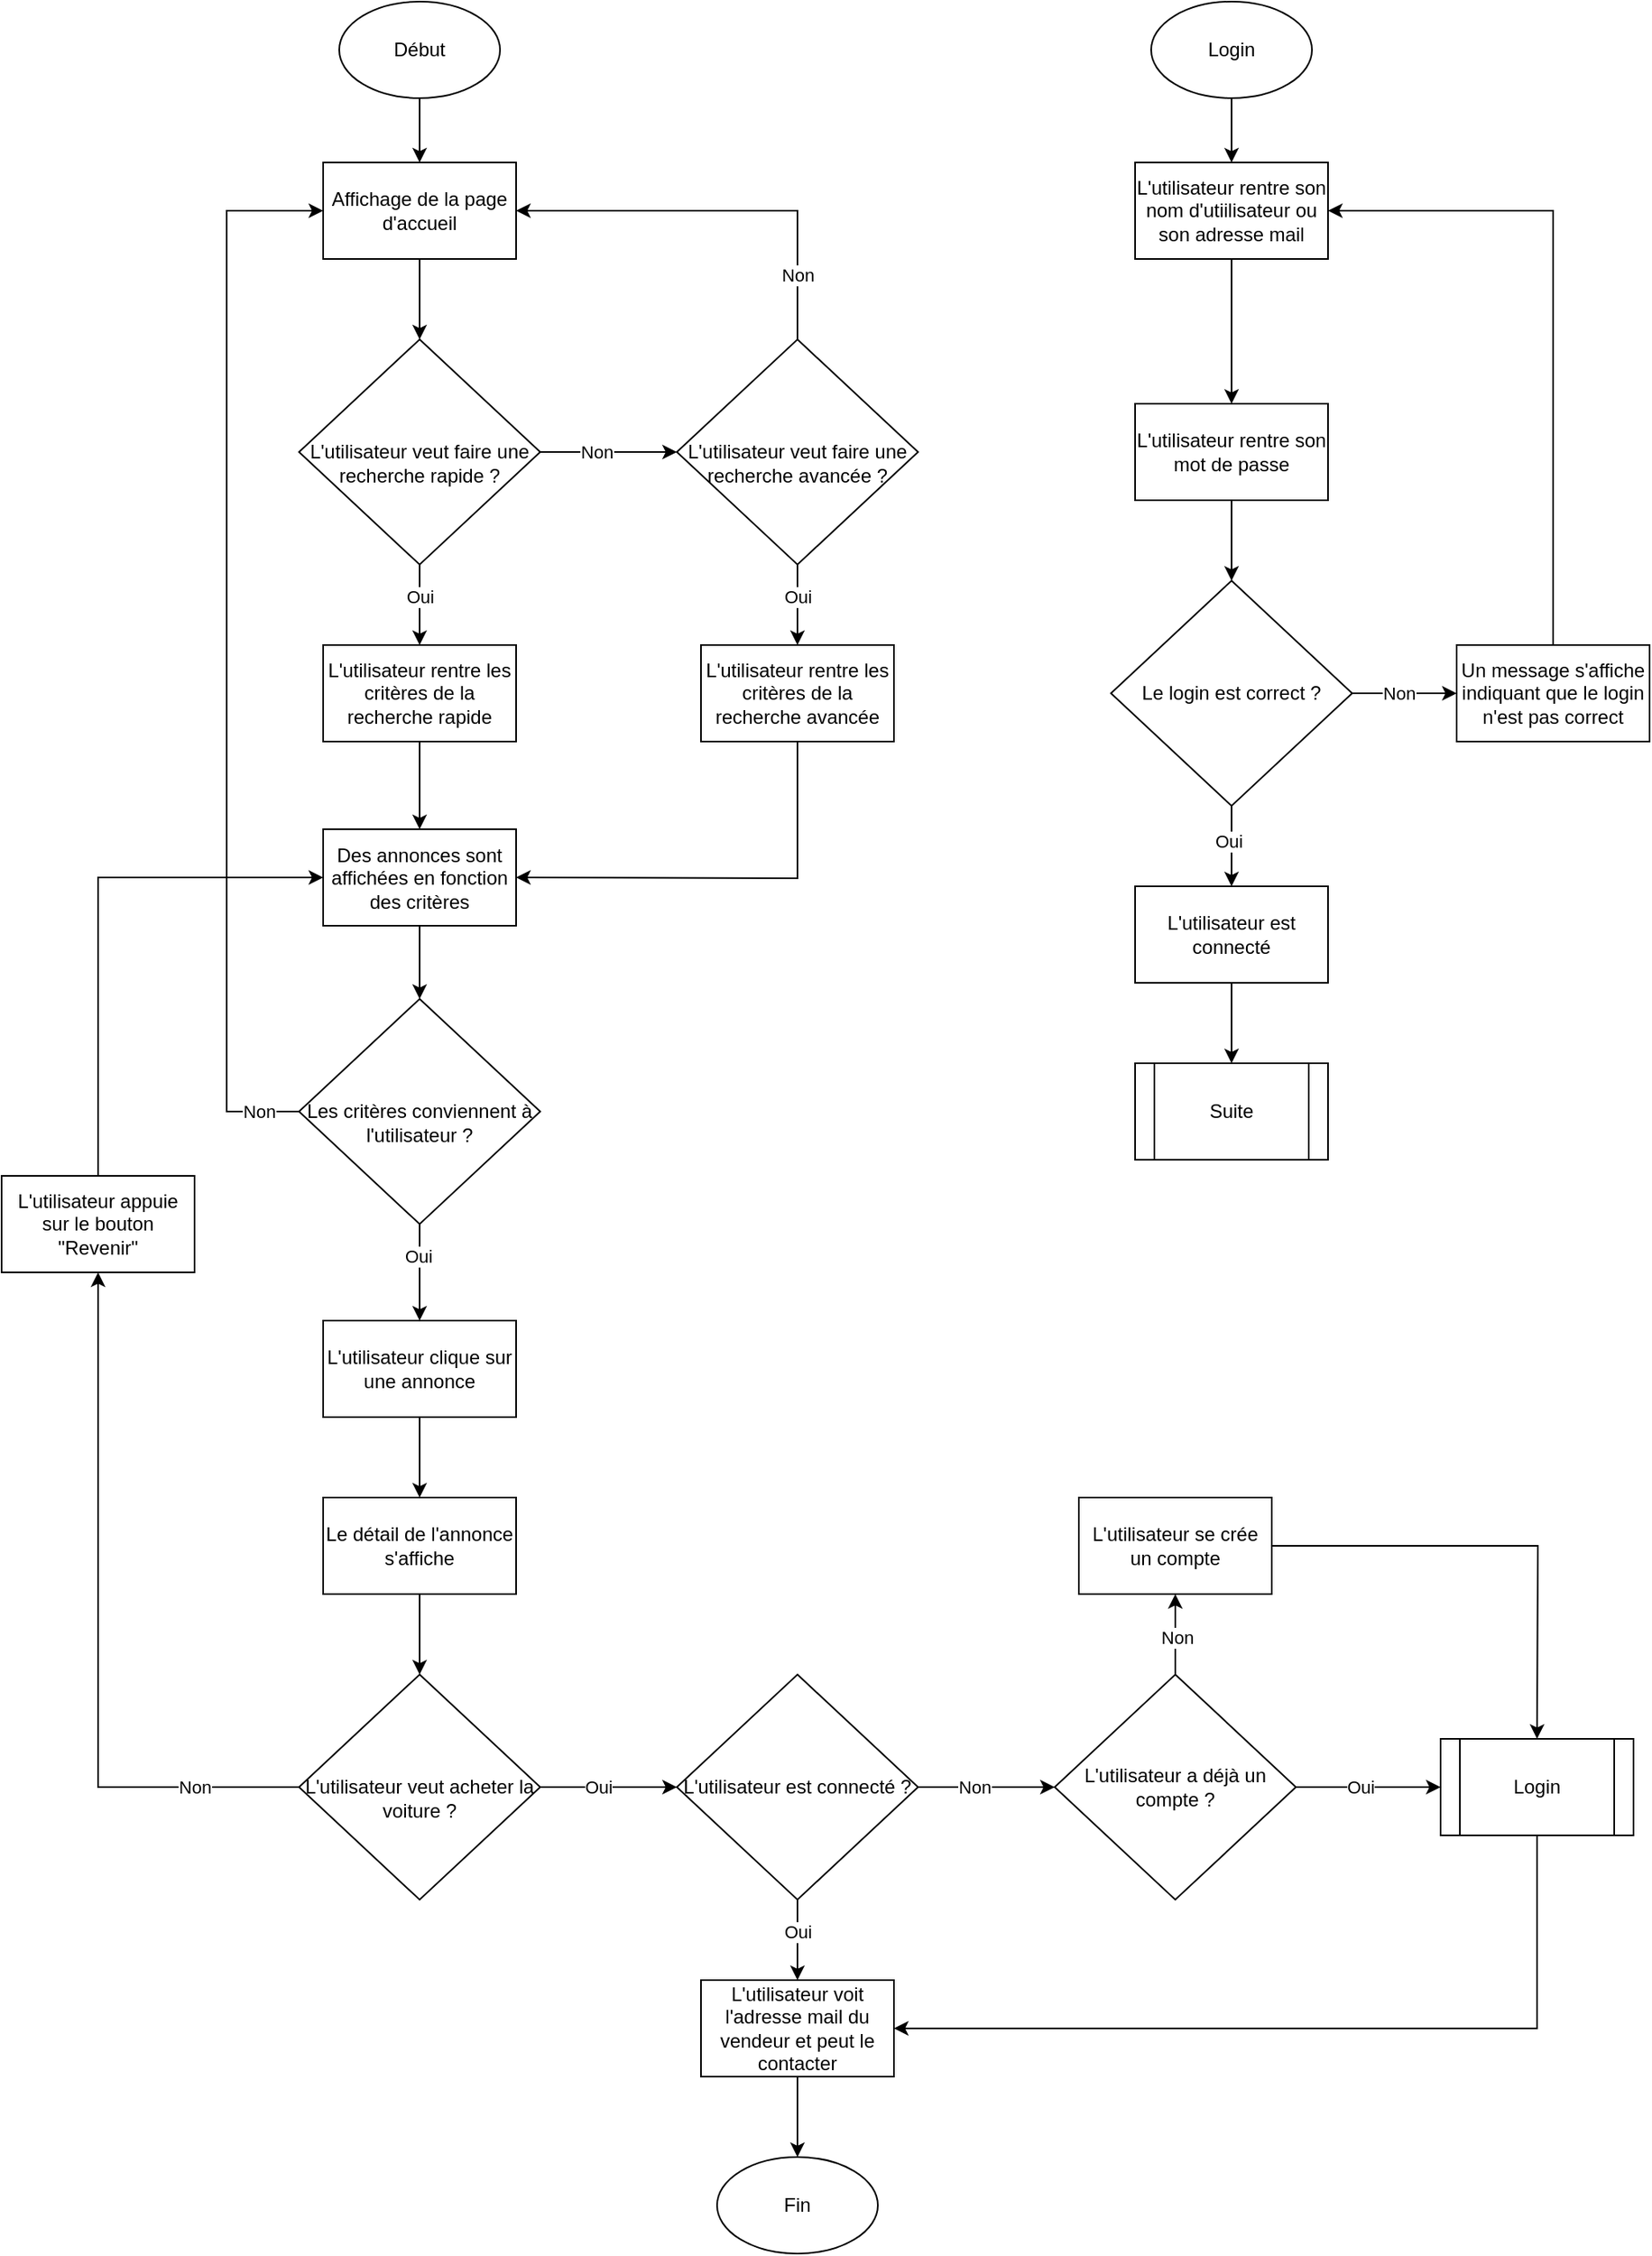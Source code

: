 <mxfile version="21.6.8" type="device">
  <diagram name="Page-1" id="42uzoSIfnXZGei19IGm3">
    <mxGraphModel dx="591" dy="827" grid="1" gridSize="10" guides="1" tooltips="1" connect="1" arrows="1" fold="1" page="1" pageScale="1" pageWidth="827" pageHeight="1169" math="0" shadow="0">
      <root>
        <mxCell id="0" />
        <mxCell id="1" parent="0" />
        <mxCell id="Zp4WH2vjktp5seBrRzLq-7" style="edgeStyle=none;rounded=0;orthogonalLoop=1;jettySize=auto;html=1;exitX=0.5;exitY=1;exitDx=0;exitDy=0;endArrow=classic;endFill=1;" parent="1" source="Zp4WH2vjktp5seBrRzLq-1" target="Zp4WH2vjktp5seBrRzLq-2" edge="1">
          <mxGeometry relative="1" as="geometry" />
        </mxCell>
        <mxCell id="Zp4WH2vjktp5seBrRzLq-1" value="Login" style="ellipse;whiteSpace=wrap;html=1;" parent="1" vertex="1">
          <mxGeometry x="1585" width="100" height="60" as="geometry" />
        </mxCell>
        <mxCell id="Zp4WH2vjktp5seBrRzLq-9" style="edgeStyle=none;rounded=0;orthogonalLoop=1;jettySize=auto;html=1;exitX=0.5;exitY=1;exitDx=0;exitDy=0;endArrow=classic;endFill=1;" parent="1" source="Zp4WH2vjktp5seBrRzLq-2" target="Zp4WH2vjktp5seBrRzLq-3" edge="1">
          <mxGeometry relative="1" as="geometry" />
        </mxCell>
        <mxCell id="Zp4WH2vjktp5seBrRzLq-10" style="edgeStyle=none;rounded=0;orthogonalLoop=1;jettySize=auto;html=1;exitX=0.5;exitY=1;exitDx=0;exitDy=0;endArrow=classic;endFill=1;" parent="1" source="Zp4WH2vjktp5seBrRzLq-3" target="Zp4WH2vjktp5seBrRzLq-4" edge="1">
          <mxGeometry relative="1" as="geometry" />
        </mxCell>
        <mxCell id="Zp4WH2vjktp5seBrRzLq-3" value="L&#39;utilisateur rentre son mot de passe" style="rounded=0;whiteSpace=wrap;html=1;" parent="1" vertex="1">
          <mxGeometry x="1575" y="250" width="120" height="60" as="geometry" />
        </mxCell>
        <mxCell id="Zp4WH2vjktp5seBrRzLq-11" style="edgeStyle=none;rounded=0;orthogonalLoop=1;jettySize=auto;html=1;exitX=0.5;exitY=1;exitDx=0;exitDy=0;endArrow=classic;endFill=1;" parent="1" source="Zp4WH2vjktp5seBrRzLq-4" target="Zp4WH2vjktp5seBrRzLq-5" edge="1">
          <mxGeometry relative="1" as="geometry" />
        </mxCell>
        <mxCell id="Zp4WH2vjktp5seBrRzLq-16" value="Oui" style="edgeLabel;html=1;align=center;verticalAlign=middle;resizable=0;points=[];" parent="Zp4WH2vjktp5seBrRzLq-11" vertex="1" connectable="0">
          <mxGeometry x="-0.133" y="1" relative="1" as="geometry">
            <mxPoint x="-3" as="offset" />
          </mxGeometry>
        </mxCell>
        <mxCell id="Zp4WH2vjktp5seBrRzLq-12" style="edgeStyle=none;rounded=0;orthogonalLoop=1;jettySize=auto;html=1;exitX=1;exitY=0.5;exitDx=0;exitDy=0;endArrow=classic;endFill=1;" parent="1" source="Zp4WH2vjktp5seBrRzLq-4" target="Zp4WH2vjktp5seBrRzLq-6" edge="1">
          <mxGeometry relative="1" as="geometry" />
        </mxCell>
        <mxCell id="Zp4WH2vjktp5seBrRzLq-15" value="Non" style="edgeLabel;html=1;align=center;verticalAlign=middle;resizable=0;points=[];" parent="Zp4WH2vjktp5seBrRzLq-12" vertex="1" connectable="0">
          <mxGeometry x="0.015" relative="1" as="geometry">
            <mxPoint x="-4" as="offset" />
          </mxGeometry>
        </mxCell>
        <mxCell id="Zp4WH2vjktp5seBrRzLq-4" value="Le login est correct ?" style="rhombus;whiteSpace=wrap;html=1;" parent="1" vertex="1">
          <mxGeometry x="1560" y="360" width="150" height="140" as="geometry" />
        </mxCell>
        <mxCell id="Zp4WH2vjktp5seBrRzLq-18" style="edgeStyle=none;rounded=0;orthogonalLoop=1;jettySize=auto;html=1;exitX=0.5;exitY=1;exitDx=0;exitDy=0;" parent="1" source="Zp4WH2vjktp5seBrRzLq-5" target="Zp4WH2vjktp5seBrRzLq-17" edge="1">
          <mxGeometry relative="1" as="geometry" />
        </mxCell>
        <mxCell id="Zp4WH2vjktp5seBrRzLq-5" value="L&#39;utilisateur est connecté" style="rounded=0;whiteSpace=wrap;html=1;" parent="1" vertex="1">
          <mxGeometry x="1575" y="550" width="120" height="60" as="geometry" />
        </mxCell>
        <mxCell id="Zp4WH2vjktp5seBrRzLq-6" value="Un message s&#39;affiche indiquant que le login n&#39;est pas correct" style="rounded=0;whiteSpace=wrap;html=1;" parent="1" vertex="1">
          <mxGeometry x="1775" y="400" width="120" height="60" as="geometry" />
        </mxCell>
        <mxCell id="Zp4WH2vjktp5seBrRzLq-13" style="edgeStyle=none;rounded=0;orthogonalLoop=1;jettySize=auto;html=1;exitX=0.5;exitY=0;exitDx=0;exitDy=0;entryX=1;entryY=0.5;entryDx=0;entryDy=0;endArrow=classic;endFill=1;" parent="1" source="Zp4WH2vjktp5seBrRzLq-6" target="Zp4WH2vjktp5seBrRzLq-2" edge="1">
          <mxGeometry relative="1" as="geometry">
            <Array as="points">
              <mxPoint x="1835" y="130" />
            </Array>
          </mxGeometry>
        </mxCell>
        <mxCell id="Zp4WH2vjktp5seBrRzLq-2" value="L&#39;utilisateur rentre son nom d&#39;utiilisateur ou son adresse mail" style="rounded=0;whiteSpace=wrap;html=1;" parent="1" vertex="1">
          <mxGeometry x="1575" y="100" width="120" height="60" as="geometry" />
        </mxCell>
        <mxCell id="Zp4WH2vjktp5seBrRzLq-17" value="Suite" style="shape=process;whiteSpace=wrap;html=1;backgroundOutline=1;" parent="1" vertex="1">
          <mxGeometry x="1575" y="660" width="120" height="60" as="geometry" />
        </mxCell>
        <mxCell id="Zp4WH2vjktp5seBrRzLq-22" style="edgeStyle=none;rounded=0;orthogonalLoop=1;jettySize=auto;html=1;exitX=0.5;exitY=1;exitDx=0;exitDy=0;" parent="1" source="Zp4WH2vjktp5seBrRzLq-20" target="Zp4WH2vjktp5seBrRzLq-21" edge="1">
          <mxGeometry relative="1" as="geometry" />
        </mxCell>
        <mxCell id="Zp4WH2vjktp5seBrRzLq-20" value="Début" style="ellipse;whiteSpace=wrap;html=1;" parent="1" vertex="1">
          <mxGeometry x="1080" width="100" height="60" as="geometry" />
        </mxCell>
        <mxCell id="Zp4WH2vjktp5seBrRzLq-24" style="edgeStyle=none;rounded=0;orthogonalLoop=1;jettySize=auto;html=1;exitX=0.5;exitY=1;exitDx=0;exitDy=0;entryX=0.5;entryY=0;entryDx=0;entryDy=0;" parent="1" source="Zp4WH2vjktp5seBrRzLq-21" target="Nv3XQOVCH59gs5l6-7Bc-1" edge="1">
          <mxGeometry relative="1" as="geometry">
            <mxPoint x="1130" y="200" as="targetPoint" />
          </mxGeometry>
        </mxCell>
        <mxCell id="Zp4WH2vjktp5seBrRzLq-21" value="Affichage de la page d&#39;accueil" style="rounded=0;whiteSpace=wrap;html=1;" parent="1" vertex="1">
          <mxGeometry x="1070" y="100" width="120" height="60" as="geometry" />
        </mxCell>
        <mxCell id="Nv3XQOVCH59gs5l6-7Bc-1" value="&lt;br&gt;L&#39;utilisateur veut faire une recherche rapide ?" style="rhombus;whiteSpace=wrap;html=1;" parent="1" vertex="1">
          <mxGeometry x="1055" y="210" width="150" height="140" as="geometry" />
        </mxCell>
        <mxCell id="Nv3XQOVCH59gs5l6-7Bc-2" value="L&#39;utilisateur rentre les critères de la recherche rapide" style="rounded=0;whiteSpace=wrap;html=1;" parent="1" vertex="1">
          <mxGeometry x="1070" y="400" width="120" height="60" as="geometry" />
        </mxCell>
        <mxCell id="Nv3XQOVCH59gs5l6-7Bc-3" style="edgeStyle=none;rounded=0;orthogonalLoop=1;jettySize=auto;html=1;exitX=0.5;exitY=1;exitDx=0;exitDy=0;entryX=0.5;entryY=0;entryDx=0;entryDy=0;" parent="1" source="Nv3XQOVCH59gs5l6-7Bc-1" target="Nv3XQOVCH59gs5l6-7Bc-2" edge="1">
          <mxGeometry relative="1" as="geometry">
            <mxPoint x="1140" y="170" as="sourcePoint" />
            <mxPoint x="1140" y="220" as="targetPoint" />
          </mxGeometry>
        </mxCell>
        <mxCell id="Nv3XQOVCH59gs5l6-7Bc-5" value="Oui" style="edgeLabel;html=1;align=center;verticalAlign=middle;resizable=0;points=[];" parent="Nv3XQOVCH59gs5l6-7Bc-3" vertex="1" connectable="0">
          <mxGeometry x="-0.44" relative="1" as="geometry">
            <mxPoint y="6" as="offset" />
          </mxGeometry>
        </mxCell>
        <mxCell id="Nv3XQOVCH59gs5l6-7Bc-54" style="edgeStyle=orthogonalEdgeStyle;rounded=0;orthogonalLoop=1;jettySize=auto;html=1;entryX=1;entryY=0.5;entryDx=0;entryDy=0;" parent="1" source="Nv3XQOVCH59gs5l6-7Bc-6" target="Zp4WH2vjktp5seBrRzLq-21" edge="1">
          <mxGeometry relative="1" as="geometry">
            <Array as="points">
              <mxPoint x="1365" y="130" />
            </Array>
          </mxGeometry>
        </mxCell>
        <mxCell id="Nv3XQOVCH59gs5l6-7Bc-55" value="Non" style="edgeLabel;html=1;align=center;verticalAlign=middle;resizable=0;points=[];" parent="Nv3XQOVCH59gs5l6-7Bc-54" vertex="1" connectable="0">
          <mxGeometry x="-0.726" y="2" relative="1" as="geometry">
            <mxPoint x="2" y="-5" as="offset" />
          </mxGeometry>
        </mxCell>
        <mxCell id="Nv3XQOVCH59gs5l6-7Bc-6" value="&lt;br&gt;L&#39;utilisateur veut faire une recherche avancée ?" style="rhombus;whiteSpace=wrap;html=1;" parent="1" vertex="1">
          <mxGeometry x="1290" y="210" width="150" height="140" as="geometry" />
        </mxCell>
        <mxCell id="Nv3XQOVCH59gs5l6-7Bc-7" style="edgeStyle=none;rounded=0;orthogonalLoop=1;jettySize=auto;html=1;exitX=1;exitY=0.5;exitDx=0;exitDy=0;entryX=0;entryY=0.5;entryDx=0;entryDy=0;" parent="1" source="Nv3XQOVCH59gs5l6-7Bc-1" target="Nv3XQOVCH59gs5l6-7Bc-6" edge="1">
          <mxGeometry relative="1" as="geometry">
            <mxPoint x="1140" y="360" as="sourcePoint" />
            <mxPoint x="1140" y="410" as="targetPoint" />
          </mxGeometry>
        </mxCell>
        <mxCell id="Nv3XQOVCH59gs5l6-7Bc-8" value="Non" style="edgeLabel;html=1;align=center;verticalAlign=middle;resizable=0;points=[];" parent="Nv3XQOVCH59gs5l6-7Bc-7" vertex="1" connectable="0">
          <mxGeometry x="-0.44" relative="1" as="geometry">
            <mxPoint x="11" as="offset" />
          </mxGeometry>
        </mxCell>
        <mxCell id="Nv3XQOVCH59gs5l6-7Bc-9" value="L&#39;utilisateur rentre les critères de la recherche avancée" style="rounded=0;whiteSpace=wrap;html=1;" parent="1" vertex="1">
          <mxGeometry x="1305" y="400" width="120" height="60" as="geometry" />
        </mxCell>
        <mxCell id="Nv3XQOVCH59gs5l6-7Bc-10" style="edgeStyle=none;rounded=0;orthogonalLoop=1;jettySize=auto;html=1;exitX=0.5;exitY=1;exitDx=0;exitDy=0;entryX=0.5;entryY=0;entryDx=0;entryDy=0;" parent="1" source="Nv3XQOVCH59gs5l6-7Bc-6" target="Nv3XQOVCH59gs5l6-7Bc-9" edge="1">
          <mxGeometry relative="1" as="geometry">
            <mxPoint x="1140" y="360" as="sourcePoint" />
            <mxPoint x="1140" y="410" as="targetPoint" />
          </mxGeometry>
        </mxCell>
        <mxCell id="Nv3XQOVCH59gs5l6-7Bc-11" value="Oui" style="edgeLabel;html=1;align=center;verticalAlign=middle;resizable=0;points=[];" parent="Nv3XQOVCH59gs5l6-7Bc-10" vertex="1" connectable="0">
          <mxGeometry x="-0.44" relative="1" as="geometry">
            <mxPoint y="6" as="offset" />
          </mxGeometry>
        </mxCell>
        <mxCell id="Nv3XQOVCH59gs5l6-7Bc-49" style="edgeStyle=orthogonalEdgeStyle;rounded=0;orthogonalLoop=1;jettySize=auto;html=1;entryX=0.5;entryY=0;entryDx=0;entryDy=0;" parent="1" source="Nv3XQOVCH59gs5l6-7Bc-12" target="Nv3XQOVCH59gs5l6-7Bc-48" edge="1">
          <mxGeometry relative="1" as="geometry" />
        </mxCell>
        <mxCell id="Nv3XQOVCH59gs5l6-7Bc-12" value="Des annonces sont affichées en fonction des critères" style="rounded=0;whiteSpace=wrap;html=1;" parent="1" vertex="1">
          <mxGeometry x="1070" y="514.5" width="120" height="60" as="geometry" />
        </mxCell>
        <mxCell id="Nv3XQOVCH59gs5l6-7Bc-13" style="edgeStyle=none;rounded=0;orthogonalLoop=1;jettySize=auto;html=1;exitX=0.5;exitY=1;exitDx=0;exitDy=0;entryX=0.5;entryY=0;entryDx=0;entryDy=0;" parent="1" source="Nv3XQOVCH59gs5l6-7Bc-2" target="Nv3XQOVCH59gs5l6-7Bc-12" edge="1">
          <mxGeometry relative="1" as="geometry">
            <mxPoint x="1140" y="170" as="sourcePoint" />
            <mxPoint x="1140" y="220" as="targetPoint" />
          </mxGeometry>
        </mxCell>
        <mxCell id="Nv3XQOVCH59gs5l6-7Bc-14" style="edgeStyle=none;rounded=0;orthogonalLoop=1;jettySize=auto;html=1;exitX=0.5;exitY=1;exitDx=0;exitDy=0;entryX=1;entryY=0.5;entryDx=0;entryDy=0;" parent="1" source="Nv3XQOVCH59gs5l6-7Bc-9" target="Nv3XQOVCH59gs5l6-7Bc-12" edge="1">
          <mxGeometry relative="1" as="geometry">
            <mxPoint x="1140" y="470" as="sourcePoint" />
            <mxPoint x="1140" y="525" as="targetPoint" />
            <Array as="points">
              <mxPoint x="1365" y="545" />
            </Array>
          </mxGeometry>
        </mxCell>
        <mxCell id="Nv3XQOVCH59gs5l6-7Bc-18" style="edgeStyle=orthogonalEdgeStyle;rounded=0;orthogonalLoop=1;jettySize=auto;html=1;entryX=0.5;entryY=0;entryDx=0;entryDy=0;" parent="1" source="Nv3XQOVCH59gs5l6-7Bc-15" target="Nv3XQOVCH59gs5l6-7Bc-16" edge="1">
          <mxGeometry relative="1" as="geometry" />
        </mxCell>
        <mxCell id="Nv3XQOVCH59gs5l6-7Bc-15" value="L&#39;utilisateur clique sur une annonce" style="rounded=0;whiteSpace=wrap;html=1;" parent="1" vertex="1">
          <mxGeometry x="1070" y="820" width="120" height="60" as="geometry" />
        </mxCell>
        <mxCell id="Nv3XQOVCH59gs5l6-7Bc-20" style="edgeStyle=orthogonalEdgeStyle;rounded=0;orthogonalLoop=1;jettySize=auto;html=1;entryX=0.5;entryY=0;entryDx=0;entryDy=0;" parent="1" source="Nv3XQOVCH59gs5l6-7Bc-16" target="Nv3XQOVCH59gs5l6-7Bc-19" edge="1">
          <mxGeometry relative="1" as="geometry" />
        </mxCell>
        <mxCell id="Nv3XQOVCH59gs5l6-7Bc-16" value="Le détail de l&#39;annonce s&#39;affiche" style="rounded=0;whiteSpace=wrap;html=1;" parent="1" vertex="1">
          <mxGeometry x="1070" y="930" width="120" height="60" as="geometry" />
        </mxCell>
        <mxCell id="Nv3XQOVCH59gs5l6-7Bc-25" style="edgeStyle=orthogonalEdgeStyle;rounded=0;orthogonalLoop=1;jettySize=auto;html=1;entryX=0;entryY=0.5;entryDx=0;entryDy=0;" parent="1" source="Nv3XQOVCH59gs5l6-7Bc-19" target="Nv3XQOVCH59gs5l6-7Bc-24" edge="1">
          <mxGeometry relative="1" as="geometry" />
        </mxCell>
        <mxCell id="Nv3XQOVCH59gs5l6-7Bc-26" value="Oui" style="edgeLabel;html=1;align=center;verticalAlign=middle;resizable=0;points=[];" parent="Nv3XQOVCH59gs5l6-7Bc-25" vertex="1" connectable="0">
          <mxGeometry x="-0.36" relative="1" as="geometry">
            <mxPoint x="9" as="offset" />
          </mxGeometry>
        </mxCell>
        <mxCell id="Nv3XQOVCH59gs5l6-7Bc-45" style="edgeStyle=orthogonalEdgeStyle;rounded=0;orthogonalLoop=1;jettySize=auto;html=1;entryX=0.5;entryY=1;entryDx=0;entryDy=0;" parent="1" source="Nv3XQOVCH59gs5l6-7Bc-19" target="Nv3XQOVCH59gs5l6-7Bc-44" edge="1">
          <mxGeometry relative="1" as="geometry" />
        </mxCell>
        <mxCell id="Nv3XQOVCH59gs5l6-7Bc-46" value="Non" style="edgeLabel;html=1;align=center;verticalAlign=middle;resizable=0;points=[];" parent="Nv3XQOVCH59gs5l6-7Bc-45" vertex="1" connectable="0">
          <mxGeometry x="-0.722" y="-1" relative="1" as="geometry">
            <mxPoint x="-3" y="1" as="offset" />
          </mxGeometry>
        </mxCell>
        <mxCell id="Nv3XQOVCH59gs5l6-7Bc-19" value="&lt;br&gt;L&#39;utilisateur veut acheter la voiture ?" style="rhombus;whiteSpace=wrap;html=1;" parent="1" vertex="1">
          <mxGeometry x="1055" y="1040" width="150" height="140" as="geometry" />
        </mxCell>
        <mxCell id="Nv3XQOVCH59gs5l6-7Bc-28" style="edgeStyle=orthogonalEdgeStyle;rounded=0;orthogonalLoop=1;jettySize=auto;html=1;entryX=0.5;entryY=0;entryDx=0;entryDy=0;" parent="1" source="Nv3XQOVCH59gs5l6-7Bc-24" target="Nv3XQOVCH59gs5l6-7Bc-27" edge="1">
          <mxGeometry relative="1" as="geometry" />
        </mxCell>
        <mxCell id="Nv3XQOVCH59gs5l6-7Bc-29" value="Oui" style="edgeLabel;html=1;align=center;verticalAlign=middle;resizable=0;points=[];" parent="Nv3XQOVCH59gs5l6-7Bc-28" vertex="1" connectable="0">
          <mxGeometry x="-0.28" y="2" relative="1" as="geometry">
            <mxPoint x="-2" y="2" as="offset" />
          </mxGeometry>
        </mxCell>
        <mxCell id="Nv3XQOVCH59gs5l6-7Bc-33" style="edgeStyle=orthogonalEdgeStyle;rounded=0;orthogonalLoop=1;jettySize=auto;html=1;entryX=0;entryY=0.5;entryDx=0;entryDy=0;" parent="1" source="Nv3XQOVCH59gs5l6-7Bc-24" target="Nv3XQOVCH59gs5l6-7Bc-32" edge="1">
          <mxGeometry relative="1" as="geometry" />
        </mxCell>
        <mxCell id="Nv3XQOVCH59gs5l6-7Bc-37" value="Non" style="edgeLabel;html=1;align=center;verticalAlign=middle;resizable=0;points=[];" parent="Nv3XQOVCH59gs5l6-7Bc-33" vertex="1" connectable="0">
          <mxGeometry x="-0.412" y="-2" relative="1" as="geometry">
            <mxPoint x="10" y="-2" as="offset" />
          </mxGeometry>
        </mxCell>
        <mxCell id="Nv3XQOVCH59gs5l6-7Bc-24" value="L&#39;utilisateur est connecté ?" style="rhombus;whiteSpace=wrap;html=1;" parent="1" vertex="1">
          <mxGeometry x="1290" y="1040" width="150" height="140" as="geometry" />
        </mxCell>
        <mxCell id="Nv3XQOVCH59gs5l6-7Bc-31" style="edgeStyle=orthogonalEdgeStyle;rounded=0;orthogonalLoop=1;jettySize=auto;html=1;entryX=0.5;entryY=0;entryDx=0;entryDy=0;" parent="1" source="Nv3XQOVCH59gs5l6-7Bc-27" target="Nv3XQOVCH59gs5l6-7Bc-30" edge="1">
          <mxGeometry relative="1" as="geometry" />
        </mxCell>
        <mxCell id="Nv3XQOVCH59gs5l6-7Bc-27" value="L&#39;utilisateur voit l&#39;adresse mail du vendeur et peut le contacter" style="rounded=0;whiteSpace=wrap;html=1;" parent="1" vertex="1">
          <mxGeometry x="1305" y="1230" width="120" height="60" as="geometry" />
        </mxCell>
        <mxCell id="Nv3XQOVCH59gs5l6-7Bc-30" value="Fin" style="ellipse;whiteSpace=wrap;html=1;" parent="1" vertex="1">
          <mxGeometry x="1315" y="1340" width="100" height="60" as="geometry" />
        </mxCell>
        <mxCell id="Nv3XQOVCH59gs5l6-7Bc-35" style="edgeStyle=orthogonalEdgeStyle;rounded=0;orthogonalLoop=1;jettySize=auto;html=1;entryX=0;entryY=0.5;entryDx=0;entryDy=0;" parent="1" source="Nv3XQOVCH59gs5l6-7Bc-32" target="Nv3XQOVCH59gs5l6-7Bc-43" edge="1">
          <mxGeometry relative="1" as="geometry">
            <mxPoint x="1765" y="1110" as="targetPoint" />
          </mxGeometry>
        </mxCell>
        <mxCell id="Nv3XQOVCH59gs5l6-7Bc-38" value="Oui" style="edgeLabel;html=1;align=center;verticalAlign=middle;resizable=0;points=[];" parent="Nv3XQOVCH59gs5l6-7Bc-35" vertex="1" connectable="0">
          <mxGeometry x="-0.111" y="1" relative="1" as="geometry">
            <mxPoint y="1" as="offset" />
          </mxGeometry>
        </mxCell>
        <mxCell id="Nv3XQOVCH59gs5l6-7Bc-40" style="edgeStyle=orthogonalEdgeStyle;rounded=0;orthogonalLoop=1;jettySize=auto;html=1;entryX=0.5;entryY=1;entryDx=0;entryDy=0;" parent="1" source="Nv3XQOVCH59gs5l6-7Bc-32" target="Nv3XQOVCH59gs5l6-7Bc-39" edge="1">
          <mxGeometry relative="1" as="geometry" />
        </mxCell>
        <mxCell id="Nv3XQOVCH59gs5l6-7Bc-41" value="Non" style="edgeLabel;html=1;align=center;verticalAlign=middle;resizable=0;points=[];" parent="Nv3XQOVCH59gs5l6-7Bc-40" vertex="1" connectable="0">
          <mxGeometry x="-0.08" y="-1" relative="1" as="geometry">
            <mxPoint as="offset" />
          </mxGeometry>
        </mxCell>
        <mxCell id="Nv3XQOVCH59gs5l6-7Bc-32" value="L&#39;utilisateur a déjà un compte ?" style="rhombus;whiteSpace=wrap;html=1;" parent="1" vertex="1">
          <mxGeometry x="1525" y="1040" width="150" height="140" as="geometry" />
        </mxCell>
        <mxCell id="Nv3XQOVCH59gs5l6-7Bc-36" style="edgeStyle=orthogonalEdgeStyle;rounded=0;orthogonalLoop=1;jettySize=auto;html=1;entryX=1;entryY=0.5;entryDx=0;entryDy=0;exitX=0.5;exitY=1;exitDx=0;exitDy=0;" parent="1" source="Nv3XQOVCH59gs5l6-7Bc-43" target="Nv3XQOVCH59gs5l6-7Bc-27" edge="1">
          <mxGeometry relative="1" as="geometry">
            <mxPoint x="1825" y="1140" as="sourcePoint" />
            <Array as="points">
              <mxPoint x="1825" y="1260" />
            </Array>
          </mxGeometry>
        </mxCell>
        <mxCell id="Nv3XQOVCH59gs5l6-7Bc-42" style="edgeStyle=orthogonalEdgeStyle;rounded=0;orthogonalLoop=1;jettySize=auto;html=1;entryX=0.5;entryY=0;entryDx=0;entryDy=0;" parent="1" source="Nv3XQOVCH59gs5l6-7Bc-39" edge="1">
          <mxGeometry relative="1" as="geometry">
            <mxPoint x="1825" y="1080" as="targetPoint" />
          </mxGeometry>
        </mxCell>
        <mxCell id="Nv3XQOVCH59gs5l6-7Bc-39" value="L&#39;utilisateur se crée un compte" style="rounded=0;whiteSpace=wrap;html=1;" parent="1" vertex="1">
          <mxGeometry x="1540" y="930" width="120" height="60" as="geometry" />
        </mxCell>
        <mxCell id="Nv3XQOVCH59gs5l6-7Bc-43" value="Login" style="shape=process;whiteSpace=wrap;html=1;backgroundOutline=1;" parent="1" vertex="1">
          <mxGeometry x="1765" y="1080" width="120" height="60" as="geometry" />
        </mxCell>
        <mxCell id="Nv3XQOVCH59gs5l6-7Bc-47" style="edgeStyle=orthogonalEdgeStyle;rounded=0;orthogonalLoop=1;jettySize=auto;html=1;entryX=0;entryY=0.5;entryDx=0;entryDy=0;" parent="1" source="Nv3XQOVCH59gs5l6-7Bc-44" target="Nv3XQOVCH59gs5l6-7Bc-12" edge="1">
          <mxGeometry relative="1" as="geometry">
            <Array as="points">
              <mxPoint x="930" y="545" />
            </Array>
          </mxGeometry>
        </mxCell>
        <mxCell id="Nv3XQOVCH59gs5l6-7Bc-44" value="L&#39;utilisateur appuie sur le bouton &quot;Revenir&quot;" style="rounded=0;whiteSpace=wrap;html=1;" parent="1" vertex="1">
          <mxGeometry x="870" y="730" width="120" height="60" as="geometry" />
        </mxCell>
        <mxCell id="Nv3XQOVCH59gs5l6-7Bc-50" style="edgeStyle=orthogonalEdgeStyle;rounded=0;orthogonalLoop=1;jettySize=auto;html=1;entryX=0.5;entryY=0;entryDx=0;entryDy=0;" parent="1" source="Nv3XQOVCH59gs5l6-7Bc-48" target="Nv3XQOVCH59gs5l6-7Bc-15" edge="1">
          <mxGeometry relative="1" as="geometry" />
        </mxCell>
        <mxCell id="Nv3XQOVCH59gs5l6-7Bc-51" value="Oui" style="edgeLabel;html=1;align=center;verticalAlign=middle;resizable=0;points=[];" parent="Nv3XQOVCH59gs5l6-7Bc-50" vertex="1" connectable="0">
          <mxGeometry x="-0.333" y="-1" relative="1" as="geometry">
            <mxPoint as="offset" />
          </mxGeometry>
        </mxCell>
        <mxCell id="Nv3XQOVCH59gs5l6-7Bc-52" style="edgeStyle=orthogonalEdgeStyle;rounded=0;orthogonalLoop=1;jettySize=auto;html=1;entryX=0;entryY=0.5;entryDx=0;entryDy=0;" parent="1" source="Nv3XQOVCH59gs5l6-7Bc-48" target="Zp4WH2vjktp5seBrRzLq-21" edge="1">
          <mxGeometry relative="1" as="geometry">
            <Array as="points">
              <mxPoint x="1010" y="690" />
              <mxPoint x="1010" y="130" />
            </Array>
          </mxGeometry>
        </mxCell>
        <mxCell id="Nv3XQOVCH59gs5l6-7Bc-53" value="Non" style="edgeLabel;html=1;align=center;verticalAlign=middle;resizable=0;points=[];" parent="Nv3XQOVCH59gs5l6-7Bc-52" vertex="1" connectable="0">
          <mxGeometry x="-0.889" y="1" relative="1" as="geometry">
            <mxPoint x="12" y="-1" as="offset" />
          </mxGeometry>
        </mxCell>
        <mxCell id="Nv3XQOVCH59gs5l6-7Bc-48" value="&lt;br&gt;Les critères conviennent à l&#39;utilisateur ?" style="rhombus;whiteSpace=wrap;html=1;" parent="1" vertex="1">
          <mxGeometry x="1055" y="620" width="150" height="140" as="geometry" />
        </mxCell>
      </root>
    </mxGraphModel>
  </diagram>
</mxfile>
